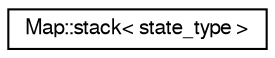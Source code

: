 digraph "Representación gráfica de la clase"
{
  edge [fontname="FreeSans",fontsize="10",labelfontname="FreeSans",labelfontsize="10"];
  node [fontname="FreeSans",fontsize="10",shape=record];
  rankdir="LR";
  Node1 [label="Map::stack\< state_type \>",height=0.2,width=0.4,color="black", fillcolor="white", style="filled",URL="$class_map_1_1stack.html"];
}
